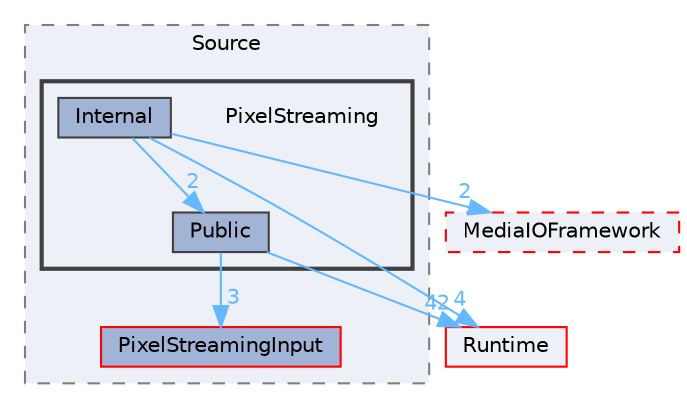 digraph "PixelStreaming"
{
 // INTERACTIVE_SVG=YES
 // LATEX_PDF_SIZE
  bgcolor="transparent";
  edge [fontname=Helvetica,fontsize=10,labelfontname=Helvetica,labelfontsize=10];
  node [fontname=Helvetica,fontsize=10,shape=box,height=0.2,width=0.4];
  compound=true
  subgraph clusterdir_67782e5c384b8e14fea6386d50bf8ea2 {
    graph [ bgcolor="#edf0f7", pencolor="grey50", label="Source", fontname=Helvetica,fontsize=10 style="filled,dashed", URL="dir_67782e5c384b8e14fea6386d50bf8ea2.html",tooltip=""]
  dir_92605e62cebe009eea6bf743563bddea [label="PixelStreamingInput", fillcolor="#a2b4d6", color="red", style="filled", URL="dir_92605e62cebe009eea6bf743563bddea.html",tooltip=""];
  subgraph clusterdir_b05422e79be6edb2d2b8903dd528c3ae {
    graph [ bgcolor="#edf0f7", pencolor="grey25", label="", fontname=Helvetica,fontsize=10 style="filled,bold", URL="dir_b05422e79be6edb2d2b8903dd528c3ae.html",tooltip=""]
    dir_b05422e79be6edb2d2b8903dd528c3ae [shape=plaintext, label="PixelStreaming"];
  dir_72b8c875cd97fb53562019a4dae6d739 [label="Internal", fillcolor="#a2b4d6", color="grey25", style="filled", URL="dir_72b8c875cd97fb53562019a4dae6d739.html",tooltip=""];
  dir_1f89a218e26be45fac83e06e54e1da6c [label="Public", fillcolor="#a2b4d6", color="grey25", style="filled", URL="dir_1f89a218e26be45fac83e06e54e1da6c.html",tooltip=""];
  }
  }
  dir_7536b172fbd480bfd146a1b1acd6856b [label="Runtime", fillcolor="#edf0f7", color="red", style="filled", URL="dir_7536b172fbd480bfd146a1b1acd6856b.html",tooltip=""];
  dir_7a1af25e7f68a5cdf9018ea3121afe17 [label="MediaIOFramework", fillcolor="#edf0f7", color="red", style="filled,dashed", URL="dir_7a1af25e7f68a5cdf9018ea3121afe17.html",tooltip=""];
  dir_72b8c875cd97fb53562019a4dae6d739->dir_1f89a218e26be45fac83e06e54e1da6c [headlabel="2", labeldistance=1.5 headhref="dir_000510_000839.html" href="dir_000510_000839.html" color="steelblue1" fontcolor="steelblue1"];
  dir_72b8c875cd97fb53562019a4dae6d739->dir_7536b172fbd480bfd146a1b1acd6856b [headlabel="4", labeldistance=1.5 headhref="dir_000510_000984.html" href="dir_000510_000984.html" color="steelblue1" fontcolor="steelblue1"];
  dir_72b8c875cd97fb53562019a4dae6d739->dir_7a1af25e7f68a5cdf9018ea3121afe17 [headlabel="2", labeldistance=1.5 headhref="dir_000510_000619.html" href="dir_000510_000619.html" color="steelblue1" fontcolor="steelblue1"];
  dir_1f89a218e26be45fac83e06e54e1da6c->dir_7536b172fbd480bfd146a1b1acd6856b [headlabel="42", labeldistance=1.5 headhref="dir_000839_000984.html" href="dir_000839_000984.html" color="steelblue1" fontcolor="steelblue1"];
  dir_1f89a218e26be45fac83e06e54e1da6c->dir_92605e62cebe009eea6bf743563bddea [headlabel="3", labeldistance=1.5 headhref="dir_000839_000753.html" href="dir_000839_000753.html" color="steelblue1" fontcolor="steelblue1"];
}
